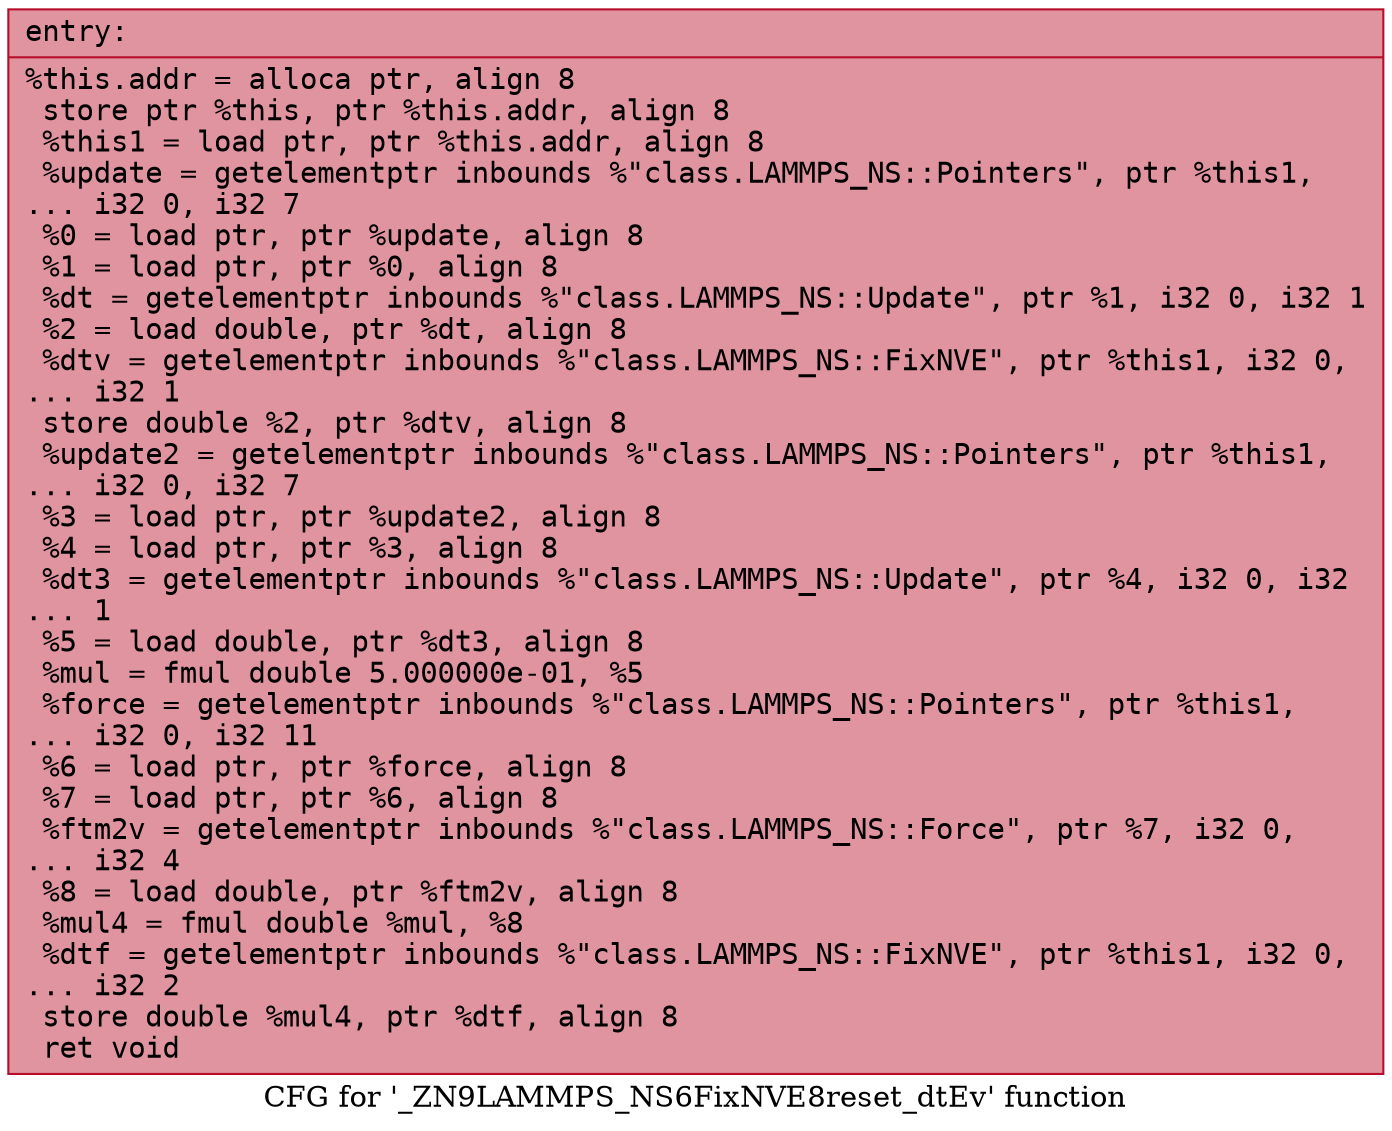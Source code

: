 digraph "CFG for '_ZN9LAMMPS_NS6FixNVE8reset_dtEv' function" {
	label="CFG for '_ZN9LAMMPS_NS6FixNVE8reset_dtEv' function";

	Node0x55a6eeb7c900 [shape=record,color="#b70d28ff", style=filled, fillcolor="#b70d2870" fontname="Courier",label="{entry:\l|  %this.addr = alloca ptr, align 8\l  store ptr %this, ptr %this.addr, align 8\l  %this1 = load ptr, ptr %this.addr, align 8\l  %update = getelementptr inbounds %\"class.LAMMPS_NS::Pointers\", ptr %this1,\l... i32 0, i32 7\l  %0 = load ptr, ptr %update, align 8\l  %1 = load ptr, ptr %0, align 8\l  %dt = getelementptr inbounds %\"class.LAMMPS_NS::Update\", ptr %1, i32 0, i32 1\l  %2 = load double, ptr %dt, align 8\l  %dtv = getelementptr inbounds %\"class.LAMMPS_NS::FixNVE\", ptr %this1, i32 0,\l... i32 1\l  store double %2, ptr %dtv, align 8\l  %update2 = getelementptr inbounds %\"class.LAMMPS_NS::Pointers\", ptr %this1,\l... i32 0, i32 7\l  %3 = load ptr, ptr %update2, align 8\l  %4 = load ptr, ptr %3, align 8\l  %dt3 = getelementptr inbounds %\"class.LAMMPS_NS::Update\", ptr %4, i32 0, i32\l... 1\l  %5 = load double, ptr %dt3, align 8\l  %mul = fmul double 5.000000e-01, %5\l  %force = getelementptr inbounds %\"class.LAMMPS_NS::Pointers\", ptr %this1,\l... i32 0, i32 11\l  %6 = load ptr, ptr %force, align 8\l  %7 = load ptr, ptr %6, align 8\l  %ftm2v = getelementptr inbounds %\"class.LAMMPS_NS::Force\", ptr %7, i32 0,\l... i32 4\l  %8 = load double, ptr %ftm2v, align 8\l  %mul4 = fmul double %mul, %8\l  %dtf = getelementptr inbounds %\"class.LAMMPS_NS::FixNVE\", ptr %this1, i32 0,\l... i32 2\l  store double %mul4, ptr %dtf, align 8\l  ret void\l}"];
}

